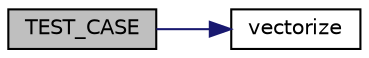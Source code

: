 digraph "TEST_CASE"
{
  edge [fontname="Helvetica",fontsize="10",labelfontname="Helvetica",labelfontsize="10"];
  node [fontname="Helvetica",fontsize="10",shape=record];
  rankdir="LR";
  Node12 [label="TEST_CASE",height=0.2,width=0.4,color="black", fillcolor="grey75", style="filled", fontcolor="black"];
  Node12 -> Node13 [color="midnightblue",fontsize="10",style="solid"];
  Node13 [label="vectorize",height=0.2,width=0.4,color="black", fillcolor="white", style="filled",URL="$string__soma_8cpp.html#a77eac4da5d157df321a5fd6d239721c2",tooltip="Function to make the process of summing up the numbers in the string truly simple. "];
}
